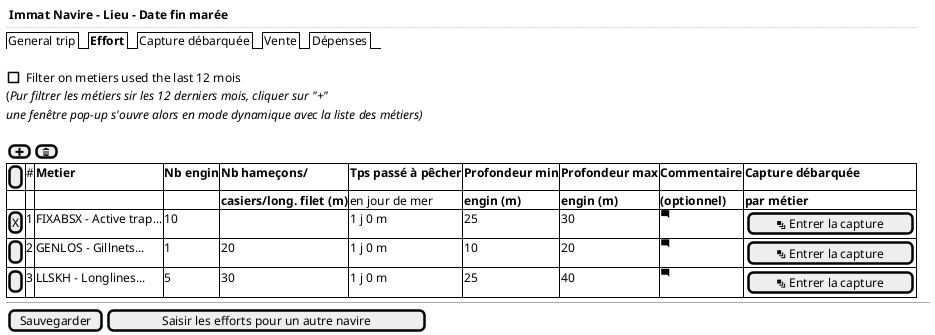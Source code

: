 @startsalt
{
  <b> Immat Navire - Lieu - Date fin marée
  ..
  {/ General trip | <b>Effort | Capture débarquée | Vente | Dépenses }
  .
  [] Filter on metiers used the last 12 mois
  (<i>Pur filtrer les métiers sir les 12 derniers mois, cliquer sur "+"
  <i>une fenêtre pop-up s'ouvre alors en mode dynamique avec la liste des métiers)
  .
  {[<&plus>]  | [<&trash>]}

  {#
    [ ] |  # | <b>Metier                | <b>Nb engin | <b>Nb hameçons/             | <b>Tps passé à pêcher | <b>Profondeur min | <b>Profondeur max  | <b>Commentaire    | <b>Capture débarquée
    .   |  . | .                        | .           | <b>casiers/long. filet (m)  | en jour de mer        | <b>engin (m)      | <b>engin (m)       | <b>(optionnel)    | <b>par métier
    [X] |  1 | FIXABSX - Active trap... | 10          | .                           | 1 j 0 m               | 25                | 30                 | <&comment-square> | {[<&layers> Entrer la capture]}
    [ ] |  2 | GENLOS - Gillnets...     | 1           | 20                          | 1 j 0 m               | 10                | 20                 | <&comment-square> | {[<&layers> Entrer la capture]}
    [ ] |  3 | LLSKH - Longlines...     | 5           | 30                          | 1 j 0 m               | 25                | 40                 | <&comment-square> | {[<&layers> Entrer la capture]}
  }
  -- | --

  {[Sauvegarder] | [Saisir les efforts pour un autre navire]}
}
@endsalt


